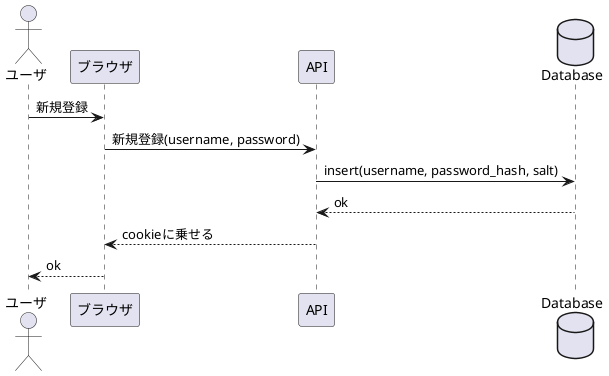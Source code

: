 @startuml

actor       ユーザ       as user
participant ブラウザ as browser
participant API as api
database    Database    as db

user -> browser : 新規登録
browser -> api : 新規登録(username, password)
api -> db : insert(username, password_hash, salt)

db --> api : ok
api --> browser : cookieに乗せる
browser --> user : ok

@enduml